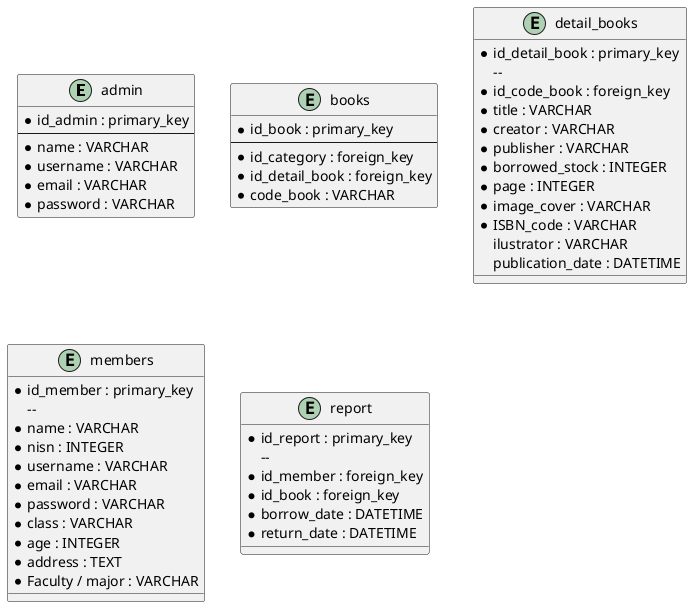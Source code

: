 @startuml
entity admin{
    * id_admin : primary_key
    --
    * name : VARCHAR
    * username : VARCHAR
    * email : VARCHAR
    * password : VARCHAR
}
entity books{
    * id_book : primary_key
    --
    * id_category : foreign_key 
    * id_detail_book : foreign_key 
    * code_book : VARCHAR
}
entity detail_books{
    * id_detail_book : primary_key
    -- 
    * id_code_book : foreign_key
    * title : VARCHAR
    * creator : VARCHAR
    * publisher : VARCHAR
    * borrowed_stock : INTEGER
    * page : INTEGER
    * image_cover : VARCHAR
    * ISBN_code : VARCHAR
    ilustrator : VARCHAR
    publication_date : DATETIME
}
entity members{
    * id_member : primary_key
    -- 
    * name : VARCHAR
    * nisn : INTEGER 
    * username : VARCHAR
    * email : VARCHAR
    * password : VARCHAR
    * class : VARCHAR
    * age : INTEGER
    * address : TEXT
    * Faculty / major : VARCHAR
}
entity report{
    * id_report : primary_key
    -- 
    * id_member : foreign_key
    * id_book : foreign_key
    * borrow_date : DATETIME
    * return_date : DATETIME
}
@enduml